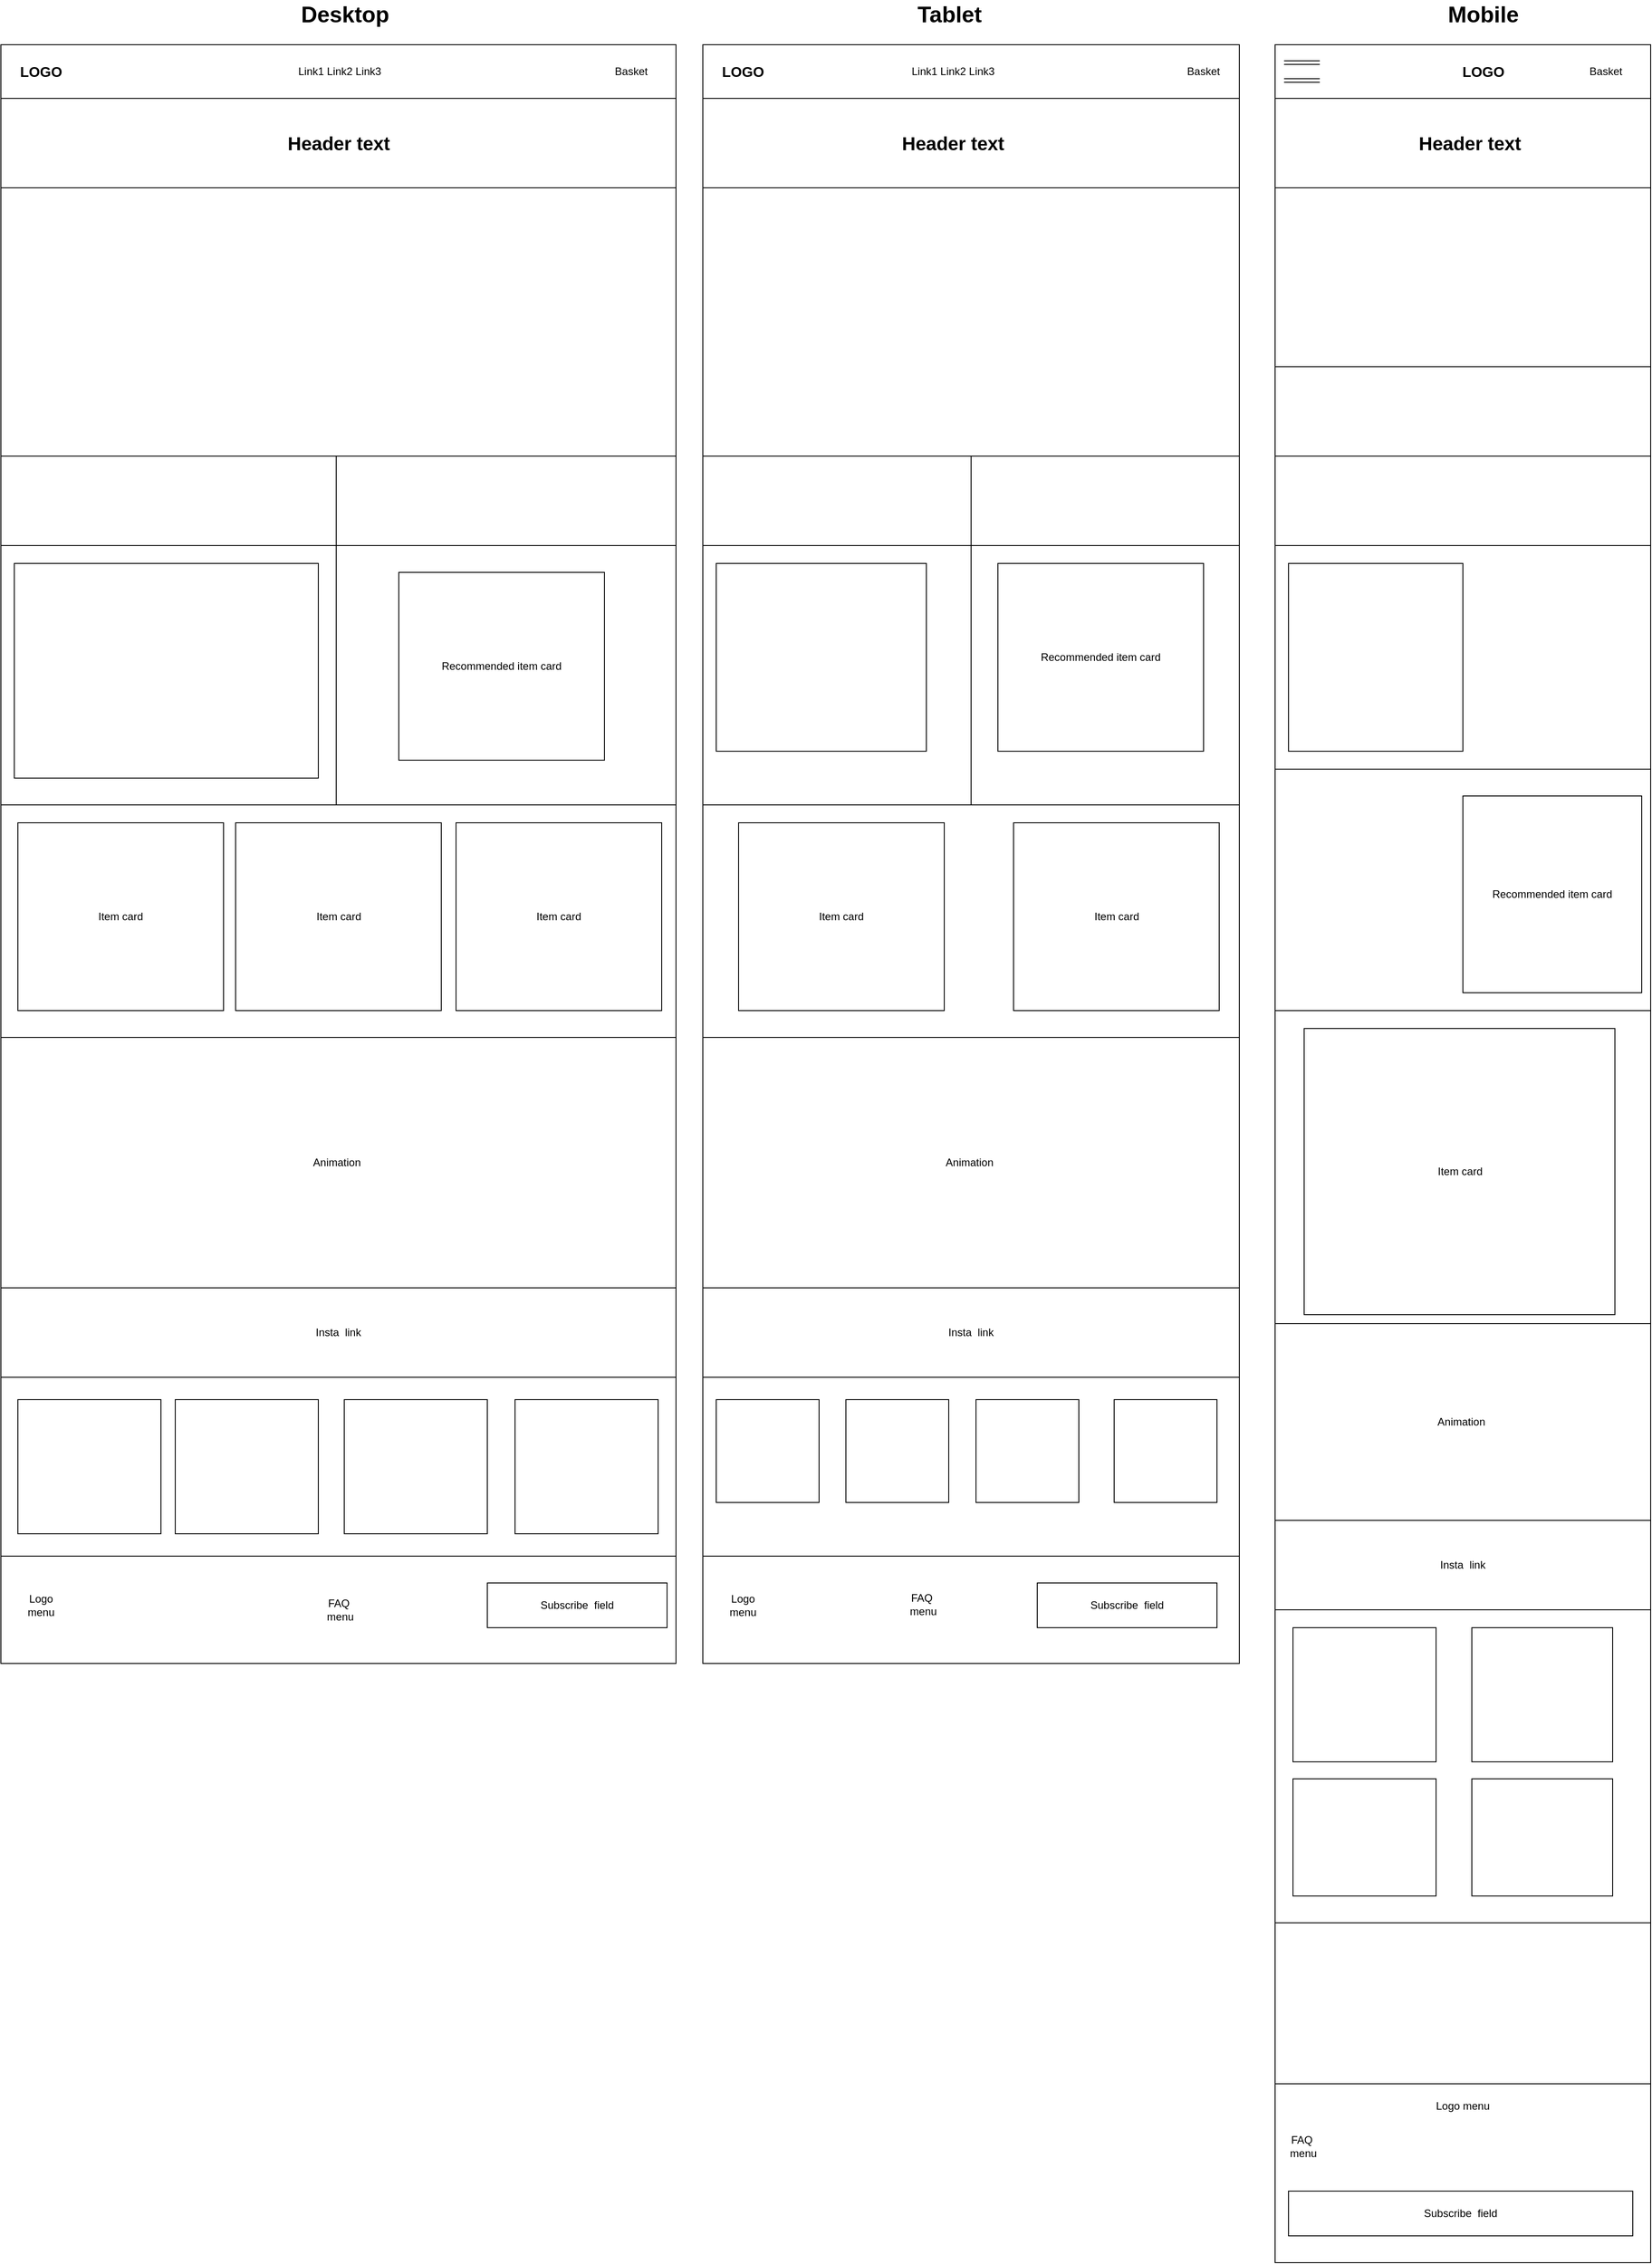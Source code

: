 <mxfile version="24.7.6">
  <diagram name="Страница — 1" id="zvZoOTljQsXoF5OpHaOJ">
    <mxGraphModel dx="2074" dy="1132" grid="1" gridSize="10" guides="1" tooltips="1" connect="1" arrows="1" fold="1" page="1" pageScale="1" pageWidth="827" pageHeight="1169" math="0" shadow="0">
      <root>
        <mxCell id="0" />
        <mxCell id="1" parent="0" />
        <mxCell id="hq3BjescLCWjUcnF5_h6-1" value="" style="rounded=0;whiteSpace=wrap;html=1;" vertex="1" parent="1">
          <mxGeometry x="35" y="50" width="755" height="1810" as="geometry" />
        </mxCell>
        <mxCell id="hq3BjescLCWjUcnF5_h6-2" value="" style="rounded=0;whiteSpace=wrap;html=1;" vertex="1" parent="1">
          <mxGeometry x="35" y="50" width="755" height="60" as="geometry" />
        </mxCell>
        <mxCell id="hq3BjescLCWjUcnF5_h6-3" value="&lt;b&gt;&lt;font style=&quot;font-size: 16px;&quot;&gt;LOGO&lt;/font&gt;&lt;/b&gt;" style="text;html=1;align=center;verticalAlign=middle;whiteSpace=wrap;rounded=0;" vertex="1" parent="1">
          <mxGeometry x="50" y="65" width="60" height="30" as="geometry" />
        </mxCell>
        <mxCell id="hq3BjescLCWjUcnF5_h6-4" value="Basket" style="text;html=1;align=center;verticalAlign=middle;whiteSpace=wrap;rounded=0;" vertex="1" parent="1">
          <mxGeometry x="710" y="65" width="60" height="30" as="geometry" />
        </mxCell>
        <mxCell id="hq3BjescLCWjUcnF5_h6-7" value="Link1 Link2 Link3" style="text;html=1;align=center;verticalAlign=middle;whiteSpace=wrap;rounded=0;" vertex="1" parent="1">
          <mxGeometry x="334" y="65" width="160" height="30" as="geometry" />
        </mxCell>
        <mxCell id="hq3BjescLCWjUcnF5_h6-8" value="" style="rounded=0;whiteSpace=wrap;html=1;" vertex="1" parent="1">
          <mxGeometry x="35" y="110" width="755" height="100" as="geometry" />
        </mxCell>
        <mxCell id="hq3BjescLCWjUcnF5_h6-9" value="&lt;b&gt;&lt;font style=&quot;font-size: 21px;&quot;&gt;Header text&lt;/font&gt;&lt;/b&gt;" style="text;html=1;align=center;verticalAlign=middle;whiteSpace=wrap;rounded=0;" vertex="1" parent="1">
          <mxGeometry x="297.5" y="145" width="230" height="30" as="geometry" />
        </mxCell>
        <mxCell id="hq3BjescLCWjUcnF5_h6-10" value="" style="rounded=0;whiteSpace=wrap;html=1;" vertex="1" parent="1">
          <mxGeometry x="35" y="210" width="755" height="300" as="geometry" />
        </mxCell>
        <mxCell id="hq3BjescLCWjUcnF5_h6-11" value="" style="rounded=0;whiteSpace=wrap;html=1;" vertex="1" parent="1">
          <mxGeometry x="410" y="510" width="380" height="100" as="geometry" />
        </mxCell>
        <mxCell id="hq3BjescLCWjUcnF5_h6-12" value="" style="rounded=0;whiteSpace=wrap;html=1;" vertex="1" parent="1">
          <mxGeometry x="35" y="510" width="375" height="100" as="geometry" />
        </mxCell>
        <mxCell id="hq3BjescLCWjUcnF5_h6-13" value="" style="rounded=0;whiteSpace=wrap;html=1;" vertex="1" parent="1">
          <mxGeometry x="35" y="610" width="375" height="290" as="geometry" />
        </mxCell>
        <mxCell id="hq3BjescLCWjUcnF5_h6-14" value="" style="rounded=0;whiteSpace=wrap;html=1;" vertex="1" parent="1">
          <mxGeometry x="410" y="610" width="380" height="290" as="geometry" />
        </mxCell>
        <mxCell id="hq3BjescLCWjUcnF5_h6-15" value="" style="rounded=0;whiteSpace=wrap;html=1;" vertex="1" parent="1">
          <mxGeometry x="50" y="630" width="340" height="240" as="geometry" />
        </mxCell>
        <mxCell id="hq3BjescLCWjUcnF5_h6-16" value="Recommended item card" style="rounded=0;whiteSpace=wrap;html=1;" vertex="1" parent="1">
          <mxGeometry x="480" y="640" width="230" height="210" as="geometry" />
        </mxCell>
        <mxCell id="hq3BjescLCWjUcnF5_h6-17" value="" style="rounded=0;whiteSpace=wrap;html=1;" vertex="1" parent="1">
          <mxGeometry x="35" y="900" width="755" height="260" as="geometry" />
        </mxCell>
        <mxCell id="hq3BjescLCWjUcnF5_h6-18" value="Item card" style="rounded=0;whiteSpace=wrap;html=1;" vertex="1" parent="1">
          <mxGeometry x="54" y="920" width="230" height="210" as="geometry" />
        </mxCell>
        <mxCell id="hq3BjescLCWjUcnF5_h6-19" value="Item card" style="rounded=0;whiteSpace=wrap;html=1;" vertex="1" parent="1">
          <mxGeometry x="297.5" y="920" width="230" height="210" as="geometry" />
        </mxCell>
        <mxCell id="hq3BjescLCWjUcnF5_h6-20" value="Item card" style="rounded=0;whiteSpace=wrap;html=1;" vertex="1" parent="1">
          <mxGeometry x="544" y="920" width="230" height="210" as="geometry" />
        </mxCell>
        <mxCell id="hq3BjescLCWjUcnF5_h6-21" value="Animation&amp;nbsp;" style="rounded=0;whiteSpace=wrap;html=1;" vertex="1" parent="1">
          <mxGeometry x="35" y="1160" width="755" height="280" as="geometry" />
        </mxCell>
        <mxCell id="hq3BjescLCWjUcnF5_h6-22" value="Insta&amp;nbsp; link" style="rounded=0;whiteSpace=wrap;html=1;" vertex="1" parent="1">
          <mxGeometry x="35" y="1440" width="755" height="100" as="geometry" />
        </mxCell>
        <mxCell id="hq3BjescLCWjUcnF5_h6-23" value="" style="rounded=0;whiteSpace=wrap;html=1;" vertex="1" parent="1">
          <mxGeometry x="35" y="1540" width="755" height="200" as="geometry" />
        </mxCell>
        <mxCell id="hq3BjescLCWjUcnF5_h6-24" value="" style="rounded=0;whiteSpace=wrap;html=1;" vertex="1" parent="1">
          <mxGeometry x="54" y="1565" width="160" height="150" as="geometry" />
        </mxCell>
        <mxCell id="hq3BjescLCWjUcnF5_h6-25" value="" style="rounded=0;whiteSpace=wrap;html=1;" vertex="1" parent="1">
          <mxGeometry x="610" y="1565" width="160" height="150" as="geometry" />
        </mxCell>
        <mxCell id="hq3BjescLCWjUcnF5_h6-26" value="" style="rounded=0;whiteSpace=wrap;html=1;" vertex="1" parent="1">
          <mxGeometry x="230" y="1565" width="160" height="150" as="geometry" />
        </mxCell>
        <mxCell id="hq3BjescLCWjUcnF5_h6-27" value="" style="rounded=0;whiteSpace=wrap;html=1;" vertex="1" parent="1">
          <mxGeometry x="35" y="1740" width="755" height="120" as="geometry" />
        </mxCell>
        <mxCell id="hq3BjescLCWjUcnF5_h6-28" value="Logo menu" style="text;html=1;align=center;verticalAlign=middle;whiteSpace=wrap;rounded=0;" vertex="1" parent="1">
          <mxGeometry x="50" y="1760" width="60" height="70" as="geometry" />
        </mxCell>
        <mxCell id="hq3BjescLCWjUcnF5_h6-30" value="FAQ&lt;div&gt;&amp;nbsp;menu&lt;/div&gt;" style="text;html=1;align=center;verticalAlign=middle;whiteSpace=wrap;rounded=0;" vertex="1" parent="1">
          <mxGeometry x="382.5" y="1760" width="60" height="80" as="geometry" />
        </mxCell>
        <mxCell id="hq3BjescLCWjUcnF5_h6-31" value="Subscribe&amp;nbsp; field" style="rounded=0;whiteSpace=wrap;html=1;" vertex="1" parent="1">
          <mxGeometry x="579" y="1770" width="201" height="50" as="geometry" />
        </mxCell>
        <mxCell id="hq3BjescLCWjUcnF5_h6-32" value="" style="rounded=0;whiteSpace=wrap;html=1;" vertex="1" parent="1">
          <mxGeometry x="820" y="50" width="600" height="1810" as="geometry" />
        </mxCell>
        <mxCell id="hq3BjescLCWjUcnF5_h6-33" value="" style="rounded=0;whiteSpace=wrap;html=1;" vertex="1" parent="1">
          <mxGeometry x="820" y="50" width="600" height="60" as="geometry" />
        </mxCell>
        <mxCell id="hq3BjescLCWjUcnF5_h6-34" value="&lt;b&gt;&lt;font style=&quot;font-size: 16px;&quot;&gt;LOGO&lt;/font&gt;&lt;/b&gt;" style="text;html=1;align=center;verticalAlign=middle;whiteSpace=wrap;rounded=0;" vertex="1" parent="1">
          <mxGeometry x="835" y="65" width="60" height="30" as="geometry" />
        </mxCell>
        <mxCell id="hq3BjescLCWjUcnF5_h6-35" value="Basket" style="text;html=1;align=center;verticalAlign=middle;whiteSpace=wrap;rounded=0;" vertex="1" parent="1">
          <mxGeometry x="1350" y="65" width="60" height="30" as="geometry" />
        </mxCell>
        <mxCell id="hq3BjescLCWjUcnF5_h6-36" value="Link1 Link2 Link3" style="text;html=1;align=center;verticalAlign=middle;whiteSpace=wrap;rounded=0;" vertex="1" parent="1">
          <mxGeometry x="1020" y="65" width="160" height="30" as="geometry" />
        </mxCell>
        <mxCell id="hq3BjescLCWjUcnF5_h6-37" value="" style="rounded=0;whiteSpace=wrap;html=1;" vertex="1" parent="1">
          <mxGeometry x="820" y="110" width="600" height="100" as="geometry" />
        </mxCell>
        <mxCell id="hq3BjescLCWjUcnF5_h6-38" value="&lt;b&gt;&lt;font style=&quot;font-size: 21px;&quot;&gt;Header text&lt;/font&gt;&lt;/b&gt;" style="text;html=1;align=center;verticalAlign=middle;whiteSpace=wrap;rounded=0;" vertex="1" parent="1">
          <mxGeometry x="985" y="145" width="230" height="30" as="geometry" />
        </mxCell>
        <mxCell id="hq3BjescLCWjUcnF5_h6-39" value="" style="rounded=0;whiteSpace=wrap;html=1;" vertex="1" parent="1">
          <mxGeometry x="820" y="210" width="600" height="300" as="geometry" />
        </mxCell>
        <mxCell id="hq3BjescLCWjUcnF5_h6-40" value="" style="rounded=0;whiteSpace=wrap;html=1;" vertex="1" parent="1">
          <mxGeometry x="1120" y="510" width="300" height="100" as="geometry" />
        </mxCell>
        <mxCell id="hq3BjescLCWjUcnF5_h6-41" value="" style="rounded=0;whiteSpace=wrap;html=1;" vertex="1" parent="1">
          <mxGeometry x="820" y="510" width="300" height="100" as="geometry" />
        </mxCell>
        <mxCell id="hq3BjescLCWjUcnF5_h6-42" value="" style="rounded=0;whiteSpace=wrap;html=1;" vertex="1" parent="1">
          <mxGeometry x="820" y="610" width="300" height="290" as="geometry" />
        </mxCell>
        <mxCell id="hq3BjescLCWjUcnF5_h6-43" value="" style="rounded=0;whiteSpace=wrap;html=1;" vertex="1" parent="1">
          <mxGeometry x="1120" y="610" width="300" height="290" as="geometry" />
        </mxCell>
        <mxCell id="hq3BjescLCWjUcnF5_h6-44" value="" style="rounded=0;whiteSpace=wrap;html=1;" vertex="1" parent="1">
          <mxGeometry x="835" y="630" width="235" height="210" as="geometry" />
        </mxCell>
        <mxCell id="hq3BjescLCWjUcnF5_h6-45" value="Recommended item card" style="rounded=0;whiteSpace=wrap;html=1;" vertex="1" parent="1">
          <mxGeometry x="1150" y="630" width="230" height="210" as="geometry" />
        </mxCell>
        <mxCell id="hq3BjescLCWjUcnF5_h6-46" value="" style="rounded=0;whiteSpace=wrap;html=1;" vertex="1" parent="1">
          <mxGeometry x="820" y="900" width="600" height="260" as="geometry" />
        </mxCell>
        <mxCell id="hq3BjescLCWjUcnF5_h6-47" value="Item card" style="rounded=0;whiteSpace=wrap;html=1;" vertex="1" parent="1">
          <mxGeometry x="860" y="920" width="230" height="210" as="geometry" />
        </mxCell>
        <mxCell id="hq3BjescLCWjUcnF5_h6-48" value="Item card" style="rounded=0;whiteSpace=wrap;html=1;" vertex="1" parent="1">
          <mxGeometry x="1167.5" y="920" width="230" height="210" as="geometry" />
        </mxCell>
        <mxCell id="hq3BjescLCWjUcnF5_h6-50" value="Animation&amp;nbsp;" style="rounded=0;whiteSpace=wrap;html=1;" vertex="1" parent="1">
          <mxGeometry x="820" y="1160" width="600" height="280" as="geometry" />
        </mxCell>
        <mxCell id="hq3BjescLCWjUcnF5_h6-51" value="Insta&amp;nbsp; link" style="rounded=0;whiteSpace=wrap;html=1;" vertex="1" parent="1">
          <mxGeometry x="820" y="1440" width="600" height="100" as="geometry" />
        </mxCell>
        <mxCell id="hq3BjescLCWjUcnF5_h6-52" value="" style="rounded=0;whiteSpace=wrap;html=1;" vertex="1" parent="1">
          <mxGeometry x="820" y="1540" width="600" height="200" as="geometry" />
        </mxCell>
        <mxCell id="hq3BjescLCWjUcnF5_h6-53" value="" style="rounded=0;whiteSpace=wrap;html=1;" vertex="1" parent="1">
          <mxGeometry x="835" y="1565" width="115" height="115" as="geometry" />
        </mxCell>
        <mxCell id="hq3BjescLCWjUcnF5_h6-56" value="" style="rounded=0;whiteSpace=wrap;html=1;" vertex="1" parent="1">
          <mxGeometry x="820" y="1740" width="600" height="120" as="geometry" />
        </mxCell>
        <mxCell id="hq3BjescLCWjUcnF5_h6-57" value="Logo menu" style="text;html=1;align=center;verticalAlign=middle;whiteSpace=wrap;rounded=0;" vertex="1" parent="1">
          <mxGeometry x="835" y="1760" width="60" height="70" as="geometry" />
        </mxCell>
        <mxCell id="hq3BjescLCWjUcnF5_h6-58" value="FAQ&lt;div&gt;&amp;nbsp;menu&lt;/div&gt;" style="text;html=1;align=center;verticalAlign=middle;whiteSpace=wrap;rounded=0;" vertex="1" parent="1">
          <mxGeometry x="1035" y="1754" width="60" height="80" as="geometry" />
        </mxCell>
        <mxCell id="hq3BjescLCWjUcnF5_h6-59" value="Subscribe&amp;nbsp; field" style="rounded=0;whiteSpace=wrap;html=1;" vertex="1" parent="1">
          <mxGeometry x="1194" y="1770" width="201" height="50" as="geometry" />
        </mxCell>
        <mxCell id="hq3BjescLCWjUcnF5_h6-60" value="&lt;b&gt;&lt;font style=&quot;font-size: 25px;&quot;&gt;Desktop&lt;/font&gt;&lt;/b&gt;" style="text;html=1;align=center;verticalAlign=middle;whiteSpace=wrap;rounded=0;" vertex="1" parent="1">
          <mxGeometry x="390" width="60" height="30" as="geometry" />
        </mxCell>
        <mxCell id="hq3BjescLCWjUcnF5_h6-61" value="&lt;b&gt;&lt;font style=&quot;font-size: 25px;&quot;&gt;Tablet&lt;/font&gt;&lt;/b&gt;" style="text;html=1;align=center;verticalAlign=middle;whiteSpace=wrap;rounded=0;" vertex="1" parent="1">
          <mxGeometry x="1065.5" width="60" height="30" as="geometry" />
        </mxCell>
        <mxCell id="hq3BjescLCWjUcnF5_h6-62" value="" style="rounded=0;whiteSpace=wrap;html=1;" vertex="1" parent="1">
          <mxGeometry x="419" y="1565" width="160" height="150" as="geometry" />
        </mxCell>
        <mxCell id="hq3BjescLCWjUcnF5_h6-63" value="" style="rounded=0;whiteSpace=wrap;html=1;" vertex="1" parent="1">
          <mxGeometry x="980" y="1565" width="115" height="115" as="geometry" />
        </mxCell>
        <mxCell id="hq3BjescLCWjUcnF5_h6-64" value="" style="rounded=0;whiteSpace=wrap;html=1;" vertex="1" parent="1">
          <mxGeometry x="1125.5" y="1565" width="115" height="115" as="geometry" />
        </mxCell>
        <mxCell id="hq3BjescLCWjUcnF5_h6-65" value="" style="rounded=0;whiteSpace=wrap;html=1;" vertex="1" parent="1">
          <mxGeometry x="1280" y="1565" width="115" height="115" as="geometry" />
        </mxCell>
        <mxCell id="hq3BjescLCWjUcnF5_h6-66" value="" style="rounded=0;whiteSpace=wrap;html=1;" vertex="1" parent="1">
          <mxGeometry x="1460" y="50" width="420" height="2480" as="geometry" />
        </mxCell>
        <mxCell id="hq3BjescLCWjUcnF5_h6-67" value="" style="rounded=0;whiteSpace=wrap;html=1;" vertex="1" parent="1">
          <mxGeometry x="1460" y="50" width="420" height="60" as="geometry" />
        </mxCell>
        <mxCell id="hq3BjescLCWjUcnF5_h6-68" value="&lt;b&gt;&lt;font style=&quot;font-size: 16px;&quot;&gt;LOGO&lt;/font&gt;&lt;/b&gt;" style="text;html=1;align=center;verticalAlign=middle;whiteSpace=wrap;rounded=0;" vertex="1" parent="1">
          <mxGeometry x="1662.5" y="65" width="60" height="30" as="geometry" />
        </mxCell>
        <mxCell id="hq3BjescLCWjUcnF5_h6-69" value="Basket" style="text;html=1;align=center;verticalAlign=middle;whiteSpace=wrap;rounded=0;" vertex="1" parent="1">
          <mxGeometry x="1800" y="65" width="60" height="30" as="geometry" />
        </mxCell>
        <mxCell id="hq3BjescLCWjUcnF5_h6-71" value="" style="rounded=0;whiteSpace=wrap;html=1;" vertex="1" parent="1">
          <mxGeometry x="1460" y="110" width="420" height="100" as="geometry" />
        </mxCell>
        <mxCell id="hq3BjescLCWjUcnF5_h6-72" value="&lt;b&gt;&lt;font style=&quot;font-size: 21px;&quot;&gt;Header text&lt;/font&gt;&lt;/b&gt;" style="text;html=1;align=center;verticalAlign=middle;whiteSpace=wrap;rounded=0;" vertex="1" parent="1">
          <mxGeometry x="1562.5" y="145" width="230" height="30" as="geometry" />
        </mxCell>
        <mxCell id="hq3BjescLCWjUcnF5_h6-73" value="" style="rounded=0;whiteSpace=wrap;html=1;" vertex="1" parent="1">
          <mxGeometry x="1460" y="210" width="420" height="200" as="geometry" />
        </mxCell>
        <mxCell id="hq3BjescLCWjUcnF5_h6-74" value="" style="rounded=0;whiteSpace=wrap;html=1;" vertex="1" parent="1">
          <mxGeometry x="1460" y="410" width="420" height="100" as="geometry" />
        </mxCell>
        <mxCell id="hq3BjescLCWjUcnF5_h6-75" value="" style="rounded=0;whiteSpace=wrap;html=1;" vertex="1" parent="1">
          <mxGeometry x="1460" y="510" width="420" height="100" as="geometry" />
        </mxCell>
        <mxCell id="hq3BjescLCWjUcnF5_h6-76" value="" style="rounded=0;whiteSpace=wrap;html=1;" vertex="1" parent="1">
          <mxGeometry x="1460" y="610" width="420" height="250" as="geometry" />
        </mxCell>
        <mxCell id="hq3BjescLCWjUcnF5_h6-77" value="" style="rounded=0;whiteSpace=wrap;html=1;" vertex="1" parent="1">
          <mxGeometry x="1460" y="860" width="420" height="270" as="geometry" />
        </mxCell>
        <mxCell id="hq3BjescLCWjUcnF5_h6-78" value="" style="rounded=0;whiteSpace=wrap;html=1;" vertex="1" parent="1">
          <mxGeometry x="1475" y="630" width="195" height="210" as="geometry" />
        </mxCell>
        <mxCell id="hq3BjescLCWjUcnF5_h6-79" value="Recommended item card" style="rounded=0;whiteSpace=wrap;html=1;" vertex="1" parent="1">
          <mxGeometry x="1670" y="890" width="200" height="220" as="geometry" />
        </mxCell>
        <mxCell id="hq3BjescLCWjUcnF5_h6-81" value="Item card" style="rounded=0;whiteSpace=wrap;html=1;" vertex="1" parent="1">
          <mxGeometry x="1492.5" y="1150" width="347.5" height="320" as="geometry" />
        </mxCell>
        <mxCell id="hq3BjescLCWjUcnF5_h6-83" value="Animation&amp;nbsp;" style="rounded=0;whiteSpace=wrap;html=1;" vertex="1" parent="1">
          <mxGeometry x="1460" y="1480" width="420" height="220" as="geometry" />
        </mxCell>
        <mxCell id="hq3BjescLCWjUcnF5_h6-84" value="Insta&amp;nbsp; link" style="rounded=0;whiteSpace=wrap;html=1;" vertex="1" parent="1">
          <mxGeometry x="1460" y="1700" width="420" height="100" as="geometry" />
        </mxCell>
        <mxCell id="hq3BjescLCWjUcnF5_h6-86" value="" style="rounded=0;whiteSpace=wrap;html=1;" vertex="1" parent="1">
          <mxGeometry x="1480" y="1820" width="160" height="150" as="geometry" />
        </mxCell>
        <mxCell id="hq3BjescLCWjUcnF5_h6-87" value="" style="rounded=0;whiteSpace=wrap;html=1;" vertex="1" parent="1">
          <mxGeometry x="1460" y="2150" width="420" height="180" as="geometry" />
        </mxCell>
        <mxCell id="hq3BjescLCWjUcnF5_h6-88" value="Logo menu" style="text;html=1;align=center;verticalAlign=middle;whiteSpace=wrap;rounded=0;" vertex="1" parent="1">
          <mxGeometry x="1465" y="2330" width="410" height="50" as="geometry" />
        </mxCell>
        <mxCell id="hq3BjescLCWjUcnF5_h6-89" value="FAQ&lt;div&gt;&amp;nbsp;menu&lt;/div&gt;" style="text;html=1;align=center;verticalAlign=middle;whiteSpace=wrap;rounded=0;" vertex="1" parent="1">
          <mxGeometry x="1460" y="2360" width="60" height="80" as="geometry" />
        </mxCell>
        <mxCell id="hq3BjescLCWjUcnF5_h6-90" value="Subscribe&amp;nbsp; field" style="rounded=0;whiteSpace=wrap;html=1;" vertex="1" parent="1">
          <mxGeometry x="1475" y="2450" width="385" height="50" as="geometry" />
        </mxCell>
        <mxCell id="hq3BjescLCWjUcnF5_h6-91" value="" style="rounded=0;whiteSpace=wrap;html=1;" vertex="1" parent="1">
          <mxGeometry x="1680" y="1820" width="157.5" height="150" as="geometry" />
        </mxCell>
        <mxCell id="hq3BjescLCWjUcnF5_h6-92" value="" style="rounded=0;whiteSpace=wrap;html=1;" vertex="1" parent="1">
          <mxGeometry x="1480" y="1989" width="160" height="131" as="geometry" />
        </mxCell>
        <mxCell id="hq3BjescLCWjUcnF5_h6-93" value="" style="rounded=0;whiteSpace=wrap;html=1;" vertex="1" parent="1">
          <mxGeometry x="1680" y="1989" width="157.5" height="131" as="geometry" />
        </mxCell>
        <mxCell id="hq3BjescLCWjUcnF5_h6-124" value="&lt;b&gt;&lt;font style=&quot;font-size: 25px;&quot;&gt;Mobile&lt;/font&gt;&lt;/b&gt;" style="text;html=1;align=center;verticalAlign=middle;whiteSpace=wrap;rounded=0;" vertex="1" parent="1">
          <mxGeometry x="1662.5" width="60" height="30" as="geometry" />
        </mxCell>
        <mxCell id="hq3BjescLCWjUcnF5_h6-128" value="" style="group" vertex="1" connectable="0" parent="1">
          <mxGeometry x="1470" y="70" width="40" height="20" as="geometry" />
        </mxCell>
        <mxCell id="hq3BjescLCWjUcnF5_h6-126" value="" style="endArrow=none;html=1;rounded=0;shape=link;" edge="1" parent="hq3BjescLCWjUcnF5_h6-128">
          <mxGeometry width="50" height="50" relative="1" as="geometry">
            <mxPoint as="sourcePoint" />
            <mxPoint x="40" as="targetPoint" />
          </mxGeometry>
        </mxCell>
        <mxCell id="hq3BjescLCWjUcnF5_h6-127" value="" style="endArrow=none;html=1;rounded=0;shape=link;" edge="1" parent="hq3BjescLCWjUcnF5_h6-128">
          <mxGeometry width="50" height="50" relative="1" as="geometry">
            <mxPoint y="20" as="sourcePoint" />
            <mxPoint x="40" y="20" as="targetPoint" />
          </mxGeometry>
        </mxCell>
      </root>
    </mxGraphModel>
  </diagram>
</mxfile>
